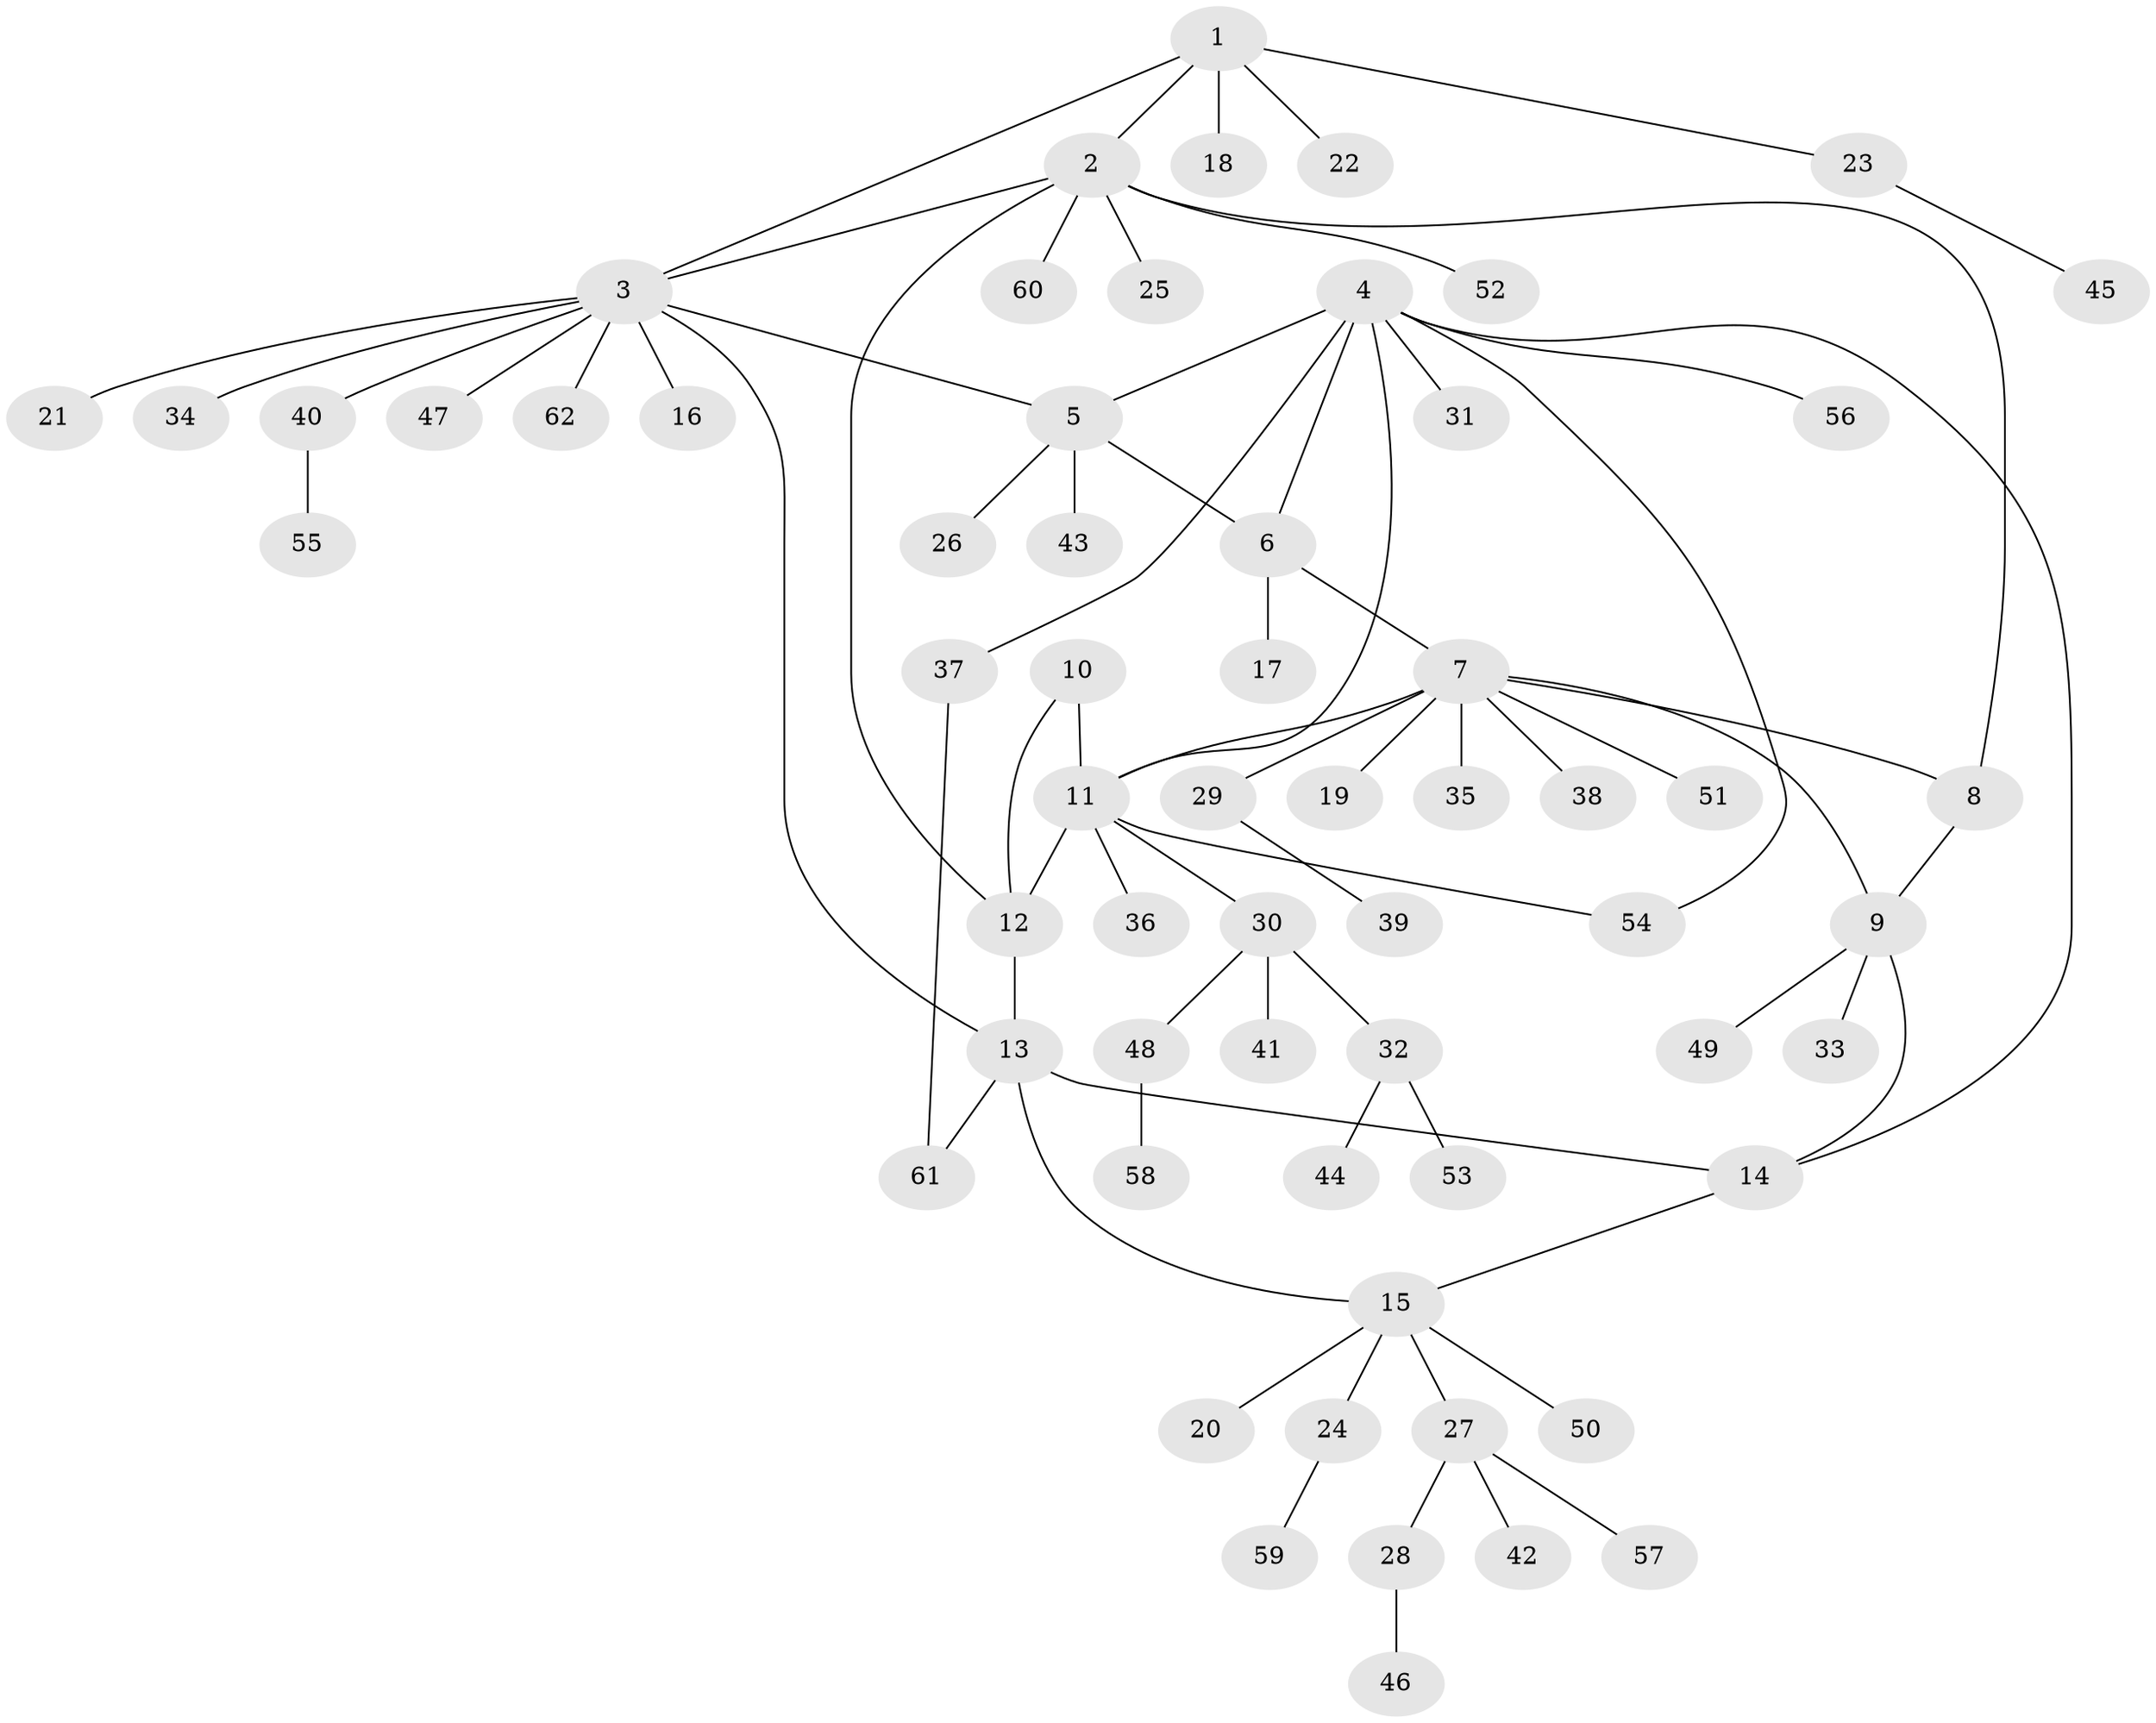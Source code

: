 // Generated by graph-tools (version 1.1) at 2025/50/03/09/25 03:50:42]
// undirected, 62 vertices, 74 edges
graph export_dot {
graph [start="1"]
  node [color=gray90,style=filled];
  1;
  2;
  3;
  4;
  5;
  6;
  7;
  8;
  9;
  10;
  11;
  12;
  13;
  14;
  15;
  16;
  17;
  18;
  19;
  20;
  21;
  22;
  23;
  24;
  25;
  26;
  27;
  28;
  29;
  30;
  31;
  32;
  33;
  34;
  35;
  36;
  37;
  38;
  39;
  40;
  41;
  42;
  43;
  44;
  45;
  46;
  47;
  48;
  49;
  50;
  51;
  52;
  53;
  54;
  55;
  56;
  57;
  58;
  59;
  60;
  61;
  62;
  1 -- 2;
  1 -- 3;
  1 -- 18;
  1 -- 22;
  1 -- 23;
  2 -- 3;
  2 -- 8;
  2 -- 12;
  2 -- 25;
  2 -- 52;
  2 -- 60;
  3 -- 5;
  3 -- 13;
  3 -- 16;
  3 -- 21;
  3 -- 34;
  3 -- 40;
  3 -- 47;
  3 -- 62;
  4 -- 5;
  4 -- 6;
  4 -- 11;
  4 -- 14;
  4 -- 31;
  4 -- 37;
  4 -- 54;
  4 -- 56;
  5 -- 6;
  5 -- 26;
  5 -- 43;
  6 -- 7;
  6 -- 17;
  7 -- 8;
  7 -- 9;
  7 -- 11;
  7 -- 19;
  7 -- 29;
  7 -- 35;
  7 -- 38;
  7 -- 51;
  8 -- 9;
  9 -- 14;
  9 -- 33;
  9 -- 49;
  10 -- 11;
  10 -- 12;
  11 -- 12;
  11 -- 30;
  11 -- 36;
  11 -- 54;
  12 -- 13;
  13 -- 14;
  13 -- 15;
  13 -- 61;
  14 -- 15;
  15 -- 20;
  15 -- 24;
  15 -- 27;
  15 -- 50;
  23 -- 45;
  24 -- 59;
  27 -- 28;
  27 -- 42;
  27 -- 57;
  28 -- 46;
  29 -- 39;
  30 -- 32;
  30 -- 41;
  30 -- 48;
  32 -- 44;
  32 -- 53;
  37 -- 61;
  40 -- 55;
  48 -- 58;
}
